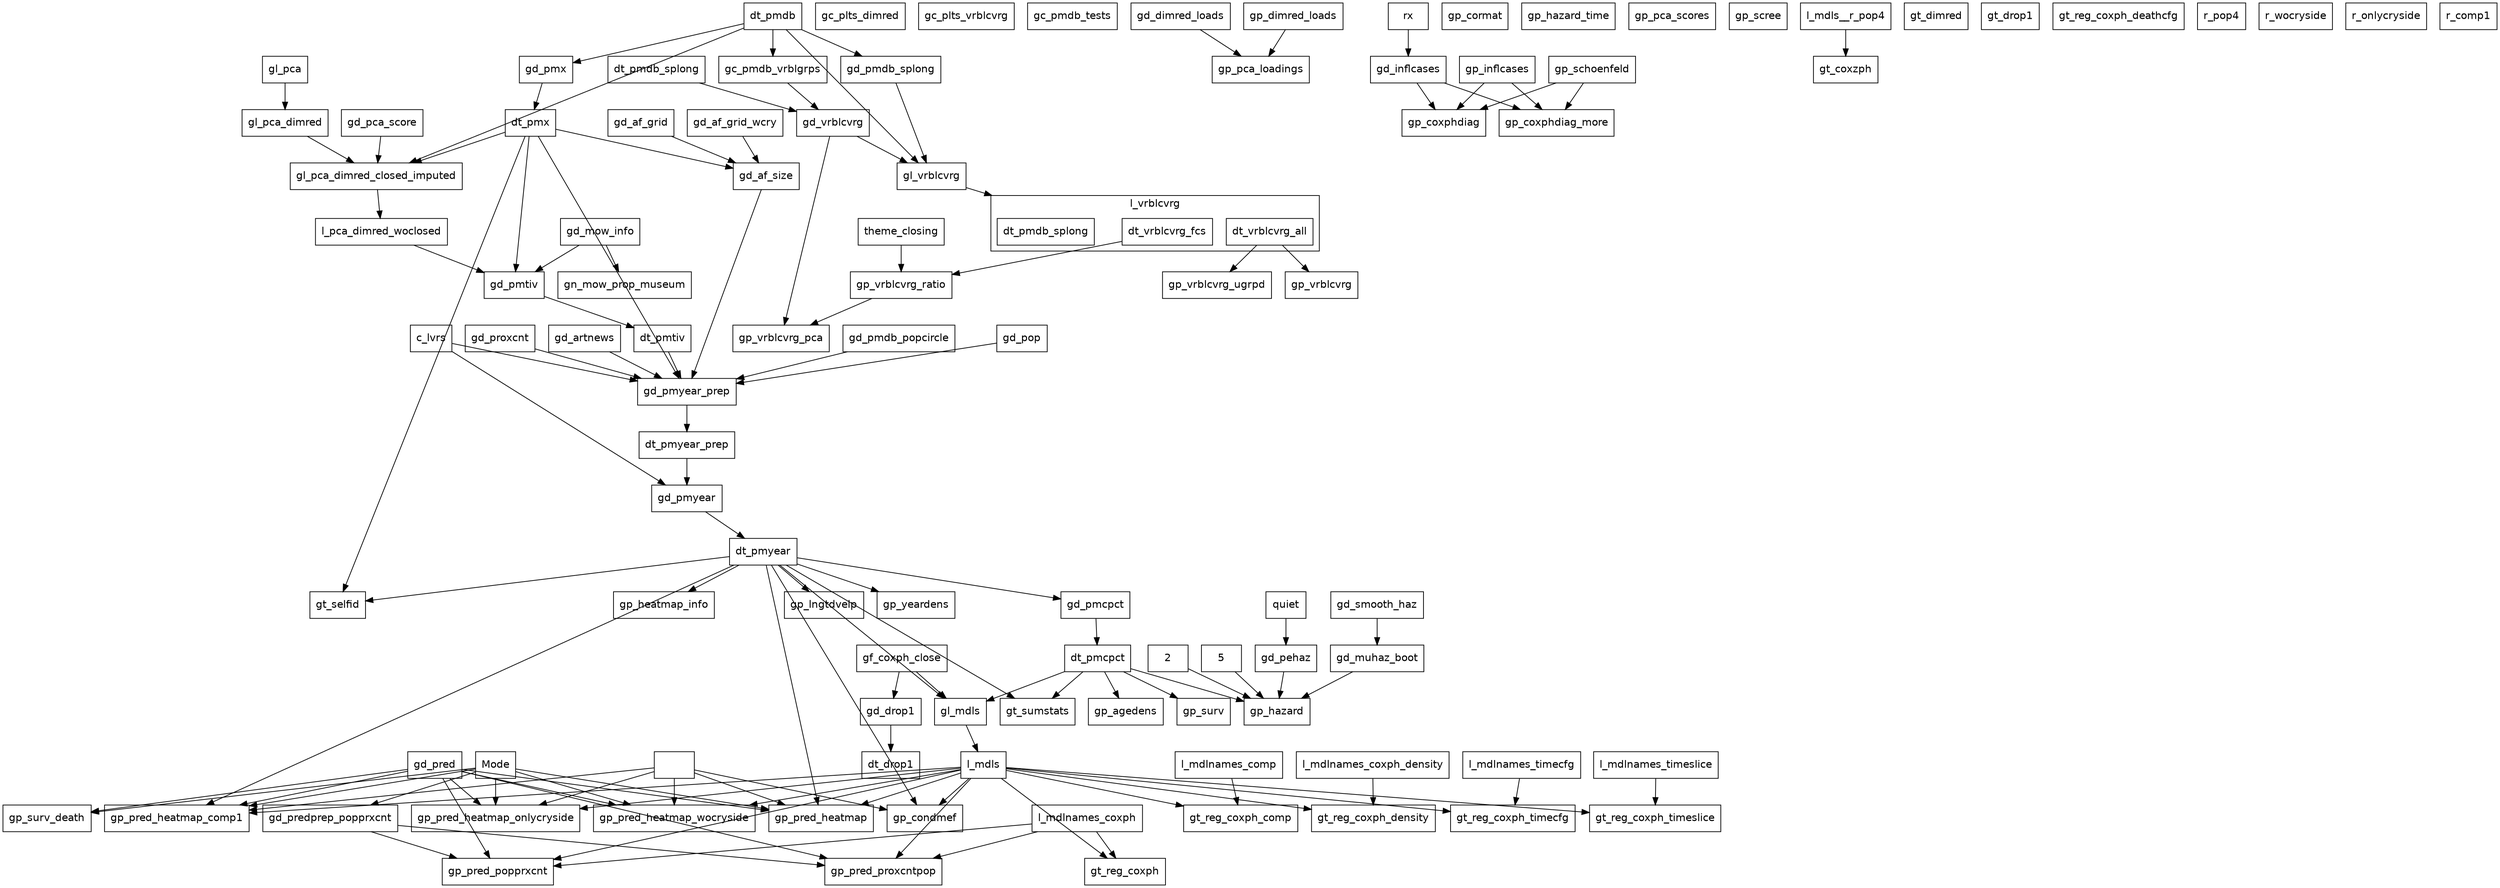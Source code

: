 digraph D {
 compound = true;
 splines = false; fontname=helvetica;
 node [shape=box, fontsize = 14, fontname=helvetica];
 edge [style = solid];
 
 subgraph cluster_l_vrblcvrg {
 label = "l_vrblcvrg";
 l_vrblcvrg__dt_vrblcvrg_all [label=dt_vrblcvrg_all]; 
l_vrblcvrg__dt_vrblcvrg_fcs [label=dt_vrblcvrg_fcs]; 
l_vrblcvrg [label = "", color=transparent, width=0, height=0]; 
l_vrblcvrg__dt_pmdb_splong [label=dt_pmdb_splong] 
} 
 gc_plts_dimred; 
gc_plts_vrblcvrg; 
gc_pmdb_tests; 
gc_pmdb_vrblgrps; 
gd_af_grid; 
gd_af_grid_wcry; 
gd_af_size; 
gd_artnews; 
gd_dimred_loads; 
gd_drop1; 
gd_inflcases; 
gd_mow_info; 
gd_muhaz_boot; 
gd_pca_score; 
gd_pehaz; 
gd_pmcpct; 
gd_pmdb_popcircle; 
gd_pmdb_splong; 
gd_pmtiv; 
gd_pmx; 
gd_pmyear; 
gd_pmyear_prep; 
gd_pop; 
gd_pred; 
gd_predprep_popprxcnt; 
gd_proxcnt; 
gd_smooth_haz; 
gd_vrblcvrg; 
gf_coxph_close; 
gl_mdls; 
gl_pca; 
gl_pca_dimred; 
gl_pca_dimred_closed_imputed; 
gl_vrblcvrg; 
gn_mow_prop_museum; 
gp_agedens; 
gp_condmef; 
gp_cormat; 
gp_coxphdiag; 
gp_coxphdiag_more; 
gp_dimred_loads; 
gp_hazard; 
gp_hazard_time; 
gp_heatmap_info; 
gp_inflcases; 
gp_lngtdvelp; 
gp_pca_loadings; 
gp_pca_scores; 
gp_pred_heatmap; 
gp_pred_heatmap_comp1; 
gp_pred_heatmap_onlycryside; 
gp_pred_heatmap_wocryside; 
gp_pred_popprxcnt; 
gp_pred_proxcntpop; 
gp_schoenfeld; 
gp_scree; 
gp_surv; 
gp_surv_death; 
gp_vrblcvrg; 
gp_vrblcvrg_pca; 
gp_vrblcvrg_ratio; 
gp_vrblcvrg_ugrpd; 
gp_yeardens; 
gt_coxzph; 
gt_dimred; 
gt_drop1; 
gt_reg_coxph; 
gt_reg_coxph_comp; 
gt_reg_coxph_deathcfg; 
gt_reg_coxph_density; 
gt_reg_coxph_timecfg; 
gt_reg_coxph_timeslice; 
gt_selfid; 
gt_sumstats; 
Mode; 
quiet; 
theme_closing; 
dt_pmdb; 
dt_pmdb_splong; 
dt_pmx; 
l_pca_dimred_woclosed; 
dt_pmtiv; 
c_lvrs; 
dt_pmyear_prep; 
dt_pmyear; 
dt_pmcpct; 
2; 
5; 
rx; 
l_mdlnames_coxph; 
l_mdls; 
""r_pop4""; 
""r_wocryside""; 
""r_onlycryside""; 
""r_comp1""; 
l_mdls__r_pop4; 
l_mdlnames_coxph_density; 
l_mdlnames_timeslice; 
l_mdlnames_comp; 
l_mdlnames_timecfg; 
dt_drop1 
 ""r_comp1"" -> gp_pred_heatmap_comp1; 
""r_onlycryside"" -> gp_pred_heatmap_onlycryside; 
""r_pop4"" -> gp_condmef; 
""r_pop4"" -> gp_pred_heatmap; 
""r_wocryside"" -> gp_pred_heatmap_wocryside; 
2 -> gp_hazard; 
5 -> gp_hazard; 
Mode -> gd_predprep_popprxcnt; 
Mode -> gp_pred_heatmap; 
Mode -> gp_pred_heatmap_comp1; 
Mode -> gp_pred_heatmap_onlycryside; 
Mode -> gp_pred_heatmap_wocryside; 
Mode -> gp_surv_death; 
c_lvrs -> gd_pmyear; 
c_lvrs -> gd_pmyear_prep; 
dt_pmcpct -> gl_mdls; 
dt_pmcpct -> gp_agedens; 
dt_pmcpct -> gp_hazard; 
dt_pmcpct -> gp_surv; 
dt_pmcpct -> gt_sumstats; 
dt_pmdb -> gc_pmdb_vrblgrps; 
dt_pmdb -> gd_pmdb_splong; 
dt_pmdb -> gd_pmx; 
dt_pmdb -> gl_pca_dimred_closed_imputed; 
dt_pmdb -> gl_vrblcvrg; 
dt_pmdb_splong -> gd_vrblcvrg; 
dt_pmtiv -> gd_pmyear_prep; 
dt_pmx -> gd_af_size; 
dt_pmx -> gd_pmtiv; 
dt_pmx -> gd_pmyear_prep; 
dt_pmx -> gl_pca_dimred_closed_imputed; 
dt_pmx -> gt_selfid; 
dt_pmyear -> gd_pmcpct; 
dt_pmyear -> gl_mdls; 
dt_pmyear -> gp_condmef; 
dt_pmyear -> gp_heatmap_info; 
dt_pmyear -> gp_lngtdvelp; 
dt_pmyear -> gp_pred_heatmap; 
dt_pmyear -> gp_pred_heatmap_comp1; 
dt_pmyear -> gp_yeardens; 
dt_pmyear -> gt_selfid; 
dt_pmyear -> gt_sumstats; 
dt_pmyear_prep -> gd_pmyear; 
gc_pmdb_vrblgrps -> gd_vrblcvrg; 
gd_af_grid -> gd_af_size; 
gd_af_grid_wcry -> gd_af_size; 
gd_af_size -> gd_pmyear_prep; 
gd_artnews -> gd_pmyear_prep; 
gd_dimred_loads -> gp_pca_loadings; 
gd_drop1 -> dt_drop1; 
gd_inflcases -> gp_coxphdiag; 
gd_inflcases -> gp_coxphdiag_more; 
gd_mow_info -> gd_pmtiv; 
gd_mow_info -> gn_mow_prop_museum; 
gd_muhaz_boot -> gp_hazard; 
gd_pca_score -> gl_pca_dimred_closed_imputed; 
gd_pehaz -> gp_hazard; 
gd_pmcpct -> dt_pmcpct; 
gd_pmdb_popcircle -> gd_pmyear_prep; 
gd_pmdb_splong -> gl_vrblcvrg; 
gd_pmtiv -> dt_pmtiv; 
gd_pmx -> dt_pmx; 
gd_pmyear -> dt_pmyear; 
gd_pmyear_prep -> dt_pmyear_prep; 
gd_pop -> gd_pmyear_prep; 
gd_pred -> gp_pred_heatmap; 
gd_pred -> gp_pred_heatmap_comp1; 
gd_pred -> gp_pred_heatmap_onlycryside; 
gd_pred -> gp_pred_heatmap_wocryside; 
gd_pred -> gp_pred_popprxcnt; 
gd_pred -> gp_pred_proxcntpop; 
gd_pred -> gp_surv_death; 
gd_predprep_popprxcnt -> gp_pred_popprxcnt; 
gd_predprep_popprxcnt -> gp_pred_proxcntpop; 
gd_proxcnt -> gd_pmyear_prep; 
gd_smooth_haz -> gd_muhaz_boot; 
gd_vrblcvrg -> gl_vrblcvrg; 
gd_vrblcvrg -> gp_vrblcvrg_pca; 
gf_coxph_close -> gd_drop1; 
gf_coxph_close -> gl_mdls; 
gl_mdls -> l_mdls; 
gl_pca -> gl_pca_dimred; 
gl_pca_dimred -> gl_pca_dimred_closed_imputed; 
gl_pca_dimred_closed_imputed -> l_pca_dimred_woclosed; 
gl_vrblcvrg -> l_vrblcvrg[lhead=cluster_l_vrblcvrg,ltail=gl_vrblcvrg]; 
gp_dimred_loads -> gp_pca_loadings; 
gp_inflcases -> gp_coxphdiag; 
gp_inflcases -> gp_coxphdiag_more; 
gp_schoenfeld -> gp_coxphdiag; 
gp_schoenfeld -> gp_coxphdiag_more; 
gp_vrblcvrg_ratio -> gp_vrblcvrg_pca; 
l_mdlnames_comp -> gt_reg_coxph_comp; 
l_mdlnames_coxph -> gp_pred_popprxcnt; 
l_mdlnames_coxph -> gp_pred_proxcntpop; 
l_mdlnames_coxph -> gt_reg_coxph; 
l_mdlnames_coxph_density -> gt_reg_coxph_density; 
l_mdlnames_timecfg -> gt_reg_coxph_timecfg; 
l_mdlnames_timeslice -> gt_reg_coxph_timeslice; 
l_mdls -> gp_condmef; 
l_mdls -> gp_pred_heatmap; 
l_mdls -> gp_pred_heatmap_comp1; 
l_mdls -> gp_pred_heatmap_onlycryside; 
l_mdls -> gp_pred_heatmap_wocryside; 
l_mdls -> gp_pred_popprxcnt; 
l_mdls -> gp_pred_proxcntpop; 
l_mdls -> gt_reg_coxph; 
l_mdls -> gt_reg_coxph_comp; 
l_mdls -> gt_reg_coxph_density; 
l_mdls -> gt_reg_coxph_timecfg; 
l_mdls -> gt_reg_coxph_timeslice; 
l_mdls__r_pop4 -> gt_coxzph; 
l_pca_dimred_woclosed -> gd_pmtiv; 
l_vrblcvrg__dt_vrblcvrg_all -> gp_vrblcvrg; 
l_vrblcvrg__dt_vrblcvrg_all -> gp_vrblcvrg_ugrpd; 
l_vrblcvrg__dt_vrblcvrg_fcs -> gp_vrblcvrg_ratio; 
quiet -> gd_pehaz; 
rx -> gd_inflcases; 
theme_closing -> gp_vrblcvrg_ratio }
